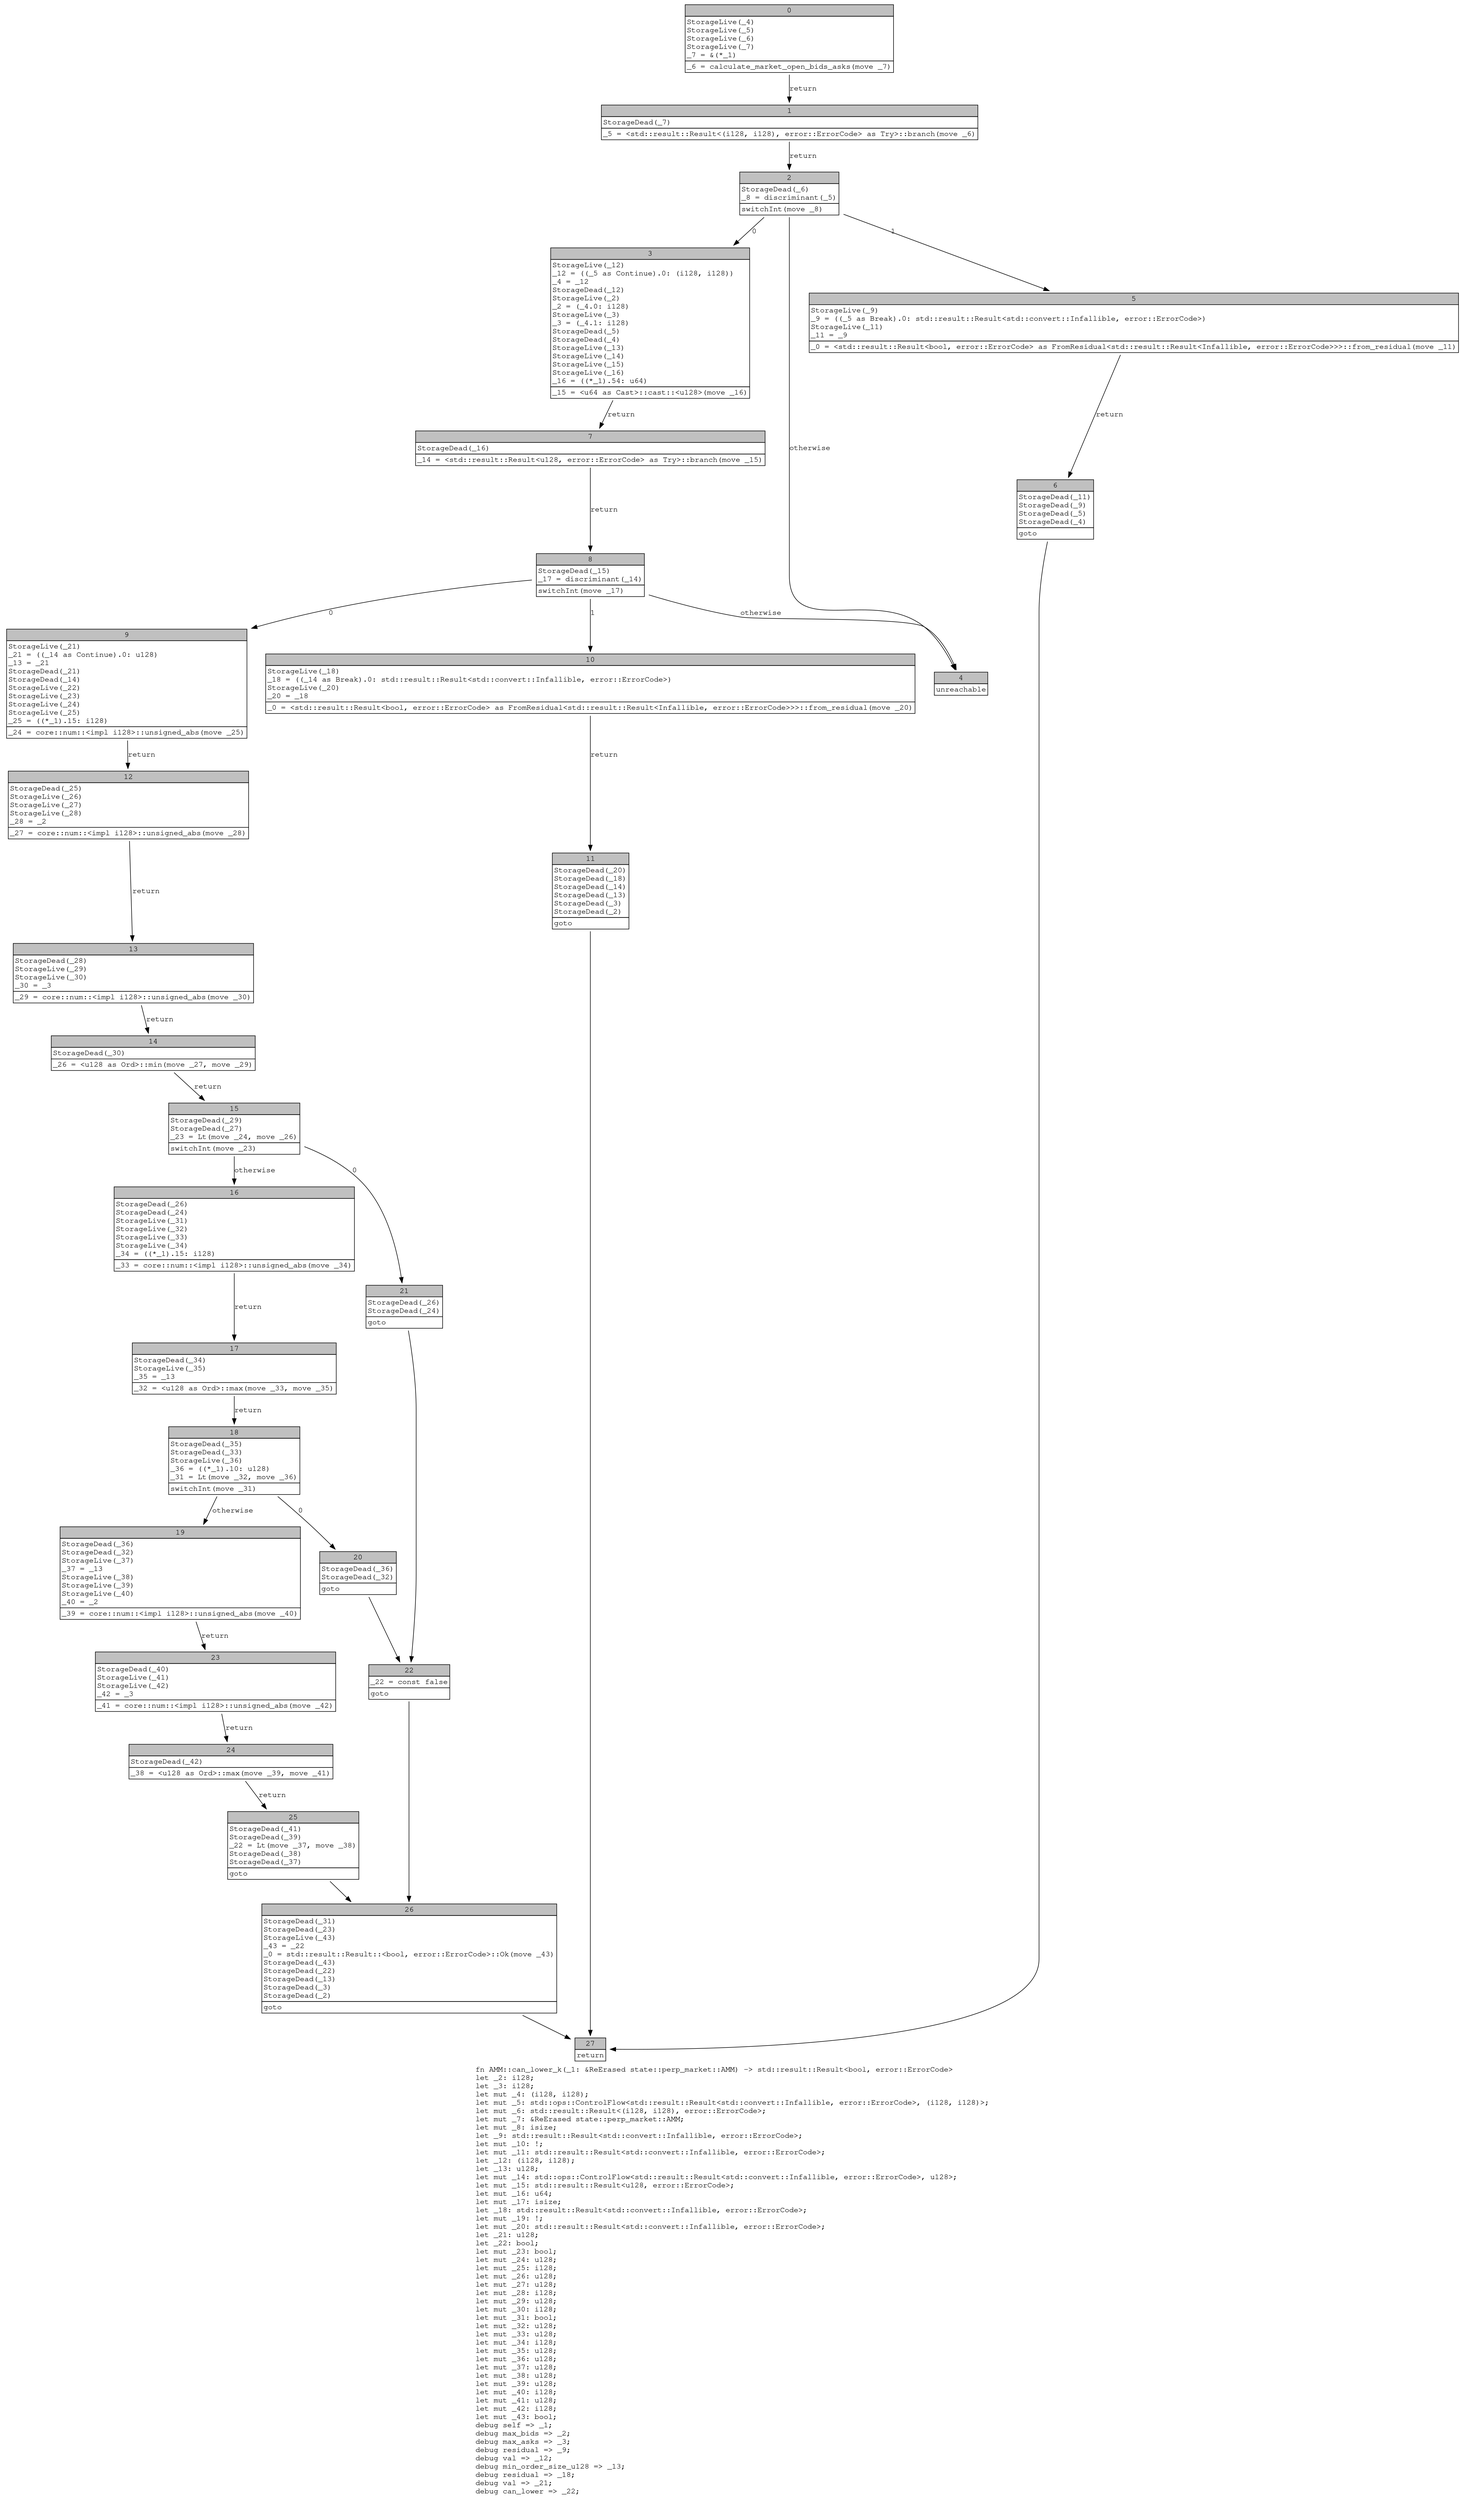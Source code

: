 digraph Mir_0_3839 {
    graph [fontname="Courier, monospace"];
    node [fontname="Courier, monospace"];
    edge [fontname="Courier, monospace"];
    label=<fn AMM::can_lower_k(_1: &amp;ReErased state::perp_market::AMM) -&gt; std::result::Result&lt;bool, error::ErrorCode&gt;<br align="left"/>let _2: i128;<br align="left"/>let _3: i128;<br align="left"/>let mut _4: (i128, i128);<br align="left"/>let mut _5: std::ops::ControlFlow&lt;std::result::Result&lt;std::convert::Infallible, error::ErrorCode&gt;, (i128, i128)&gt;;<br align="left"/>let mut _6: std::result::Result&lt;(i128, i128), error::ErrorCode&gt;;<br align="left"/>let mut _7: &amp;ReErased state::perp_market::AMM;<br align="left"/>let mut _8: isize;<br align="left"/>let _9: std::result::Result&lt;std::convert::Infallible, error::ErrorCode&gt;;<br align="left"/>let mut _10: !;<br align="left"/>let mut _11: std::result::Result&lt;std::convert::Infallible, error::ErrorCode&gt;;<br align="left"/>let _12: (i128, i128);<br align="left"/>let _13: u128;<br align="left"/>let mut _14: std::ops::ControlFlow&lt;std::result::Result&lt;std::convert::Infallible, error::ErrorCode&gt;, u128&gt;;<br align="left"/>let mut _15: std::result::Result&lt;u128, error::ErrorCode&gt;;<br align="left"/>let mut _16: u64;<br align="left"/>let mut _17: isize;<br align="left"/>let _18: std::result::Result&lt;std::convert::Infallible, error::ErrorCode&gt;;<br align="left"/>let mut _19: !;<br align="left"/>let mut _20: std::result::Result&lt;std::convert::Infallible, error::ErrorCode&gt;;<br align="left"/>let _21: u128;<br align="left"/>let _22: bool;<br align="left"/>let mut _23: bool;<br align="left"/>let mut _24: u128;<br align="left"/>let mut _25: i128;<br align="left"/>let mut _26: u128;<br align="left"/>let mut _27: u128;<br align="left"/>let mut _28: i128;<br align="left"/>let mut _29: u128;<br align="left"/>let mut _30: i128;<br align="left"/>let mut _31: bool;<br align="left"/>let mut _32: u128;<br align="left"/>let mut _33: u128;<br align="left"/>let mut _34: i128;<br align="left"/>let mut _35: u128;<br align="left"/>let mut _36: u128;<br align="left"/>let mut _37: u128;<br align="left"/>let mut _38: u128;<br align="left"/>let mut _39: u128;<br align="left"/>let mut _40: i128;<br align="left"/>let mut _41: u128;<br align="left"/>let mut _42: i128;<br align="left"/>let mut _43: bool;<br align="left"/>debug self =&gt; _1;<br align="left"/>debug max_bids =&gt; _2;<br align="left"/>debug max_asks =&gt; _3;<br align="left"/>debug residual =&gt; _9;<br align="left"/>debug val =&gt; _12;<br align="left"/>debug min_order_size_u128 =&gt; _13;<br align="left"/>debug residual =&gt; _18;<br align="left"/>debug val =&gt; _21;<br align="left"/>debug can_lower =&gt; _22;<br align="left"/>>;
    bb0__0_3839 [shape="none", label=<<table border="0" cellborder="1" cellspacing="0"><tr><td bgcolor="gray" align="center" colspan="1">0</td></tr><tr><td align="left" balign="left">StorageLive(_4)<br/>StorageLive(_5)<br/>StorageLive(_6)<br/>StorageLive(_7)<br/>_7 = &amp;(*_1)<br/></td></tr><tr><td align="left">_6 = calculate_market_open_bids_asks(move _7)</td></tr></table>>];
    bb1__0_3839 [shape="none", label=<<table border="0" cellborder="1" cellspacing="0"><tr><td bgcolor="gray" align="center" colspan="1">1</td></tr><tr><td align="left" balign="left">StorageDead(_7)<br/></td></tr><tr><td align="left">_5 = &lt;std::result::Result&lt;(i128, i128), error::ErrorCode&gt; as Try&gt;::branch(move _6)</td></tr></table>>];
    bb2__0_3839 [shape="none", label=<<table border="0" cellborder="1" cellspacing="0"><tr><td bgcolor="gray" align="center" colspan="1">2</td></tr><tr><td align="left" balign="left">StorageDead(_6)<br/>_8 = discriminant(_5)<br/></td></tr><tr><td align="left">switchInt(move _8)</td></tr></table>>];
    bb3__0_3839 [shape="none", label=<<table border="0" cellborder="1" cellspacing="0"><tr><td bgcolor="gray" align="center" colspan="1">3</td></tr><tr><td align="left" balign="left">StorageLive(_12)<br/>_12 = ((_5 as Continue).0: (i128, i128))<br/>_4 = _12<br/>StorageDead(_12)<br/>StorageLive(_2)<br/>_2 = (_4.0: i128)<br/>StorageLive(_3)<br/>_3 = (_4.1: i128)<br/>StorageDead(_5)<br/>StorageDead(_4)<br/>StorageLive(_13)<br/>StorageLive(_14)<br/>StorageLive(_15)<br/>StorageLive(_16)<br/>_16 = ((*_1).54: u64)<br/></td></tr><tr><td align="left">_15 = &lt;u64 as Cast&gt;::cast::&lt;u128&gt;(move _16)</td></tr></table>>];
    bb4__0_3839 [shape="none", label=<<table border="0" cellborder="1" cellspacing="0"><tr><td bgcolor="gray" align="center" colspan="1">4</td></tr><tr><td align="left">unreachable</td></tr></table>>];
    bb5__0_3839 [shape="none", label=<<table border="0" cellborder="1" cellspacing="0"><tr><td bgcolor="gray" align="center" colspan="1">5</td></tr><tr><td align="left" balign="left">StorageLive(_9)<br/>_9 = ((_5 as Break).0: std::result::Result&lt;std::convert::Infallible, error::ErrorCode&gt;)<br/>StorageLive(_11)<br/>_11 = _9<br/></td></tr><tr><td align="left">_0 = &lt;std::result::Result&lt;bool, error::ErrorCode&gt; as FromResidual&lt;std::result::Result&lt;Infallible, error::ErrorCode&gt;&gt;&gt;::from_residual(move _11)</td></tr></table>>];
    bb6__0_3839 [shape="none", label=<<table border="0" cellborder="1" cellspacing="0"><tr><td bgcolor="gray" align="center" colspan="1">6</td></tr><tr><td align="left" balign="left">StorageDead(_11)<br/>StorageDead(_9)<br/>StorageDead(_5)<br/>StorageDead(_4)<br/></td></tr><tr><td align="left">goto</td></tr></table>>];
    bb7__0_3839 [shape="none", label=<<table border="0" cellborder="1" cellspacing="0"><tr><td bgcolor="gray" align="center" colspan="1">7</td></tr><tr><td align="left" balign="left">StorageDead(_16)<br/></td></tr><tr><td align="left">_14 = &lt;std::result::Result&lt;u128, error::ErrorCode&gt; as Try&gt;::branch(move _15)</td></tr></table>>];
    bb8__0_3839 [shape="none", label=<<table border="0" cellborder="1" cellspacing="0"><tr><td bgcolor="gray" align="center" colspan="1">8</td></tr><tr><td align="left" balign="left">StorageDead(_15)<br/>_17 = discriminant(_14)<br/></td></tr><tr><td align="left">switchInt(move _17)</td></tr></table>>];
    bb9__0_3839 [shape="none", label=<<table border="0" cellborder="1" cellspacing="0"><tr><td bgcolor="gray" align="center" colspan="1">9</td></tr><tr><td align="left" balign="left">StorageLive(_21)<br/>_21 = ((_14 as Continue).0: u128)<br/>_13 = _21<br/>StorageDead(_21)<br/>StorageDead(_14)<br/>StorageLive(_22)<br/>StorageLive(_23)<br/>StorageLive(_24)<br/>StorageLive(_25)<br/>_25 = ((*_1).15: i128)<br/></td></tr><tr><td align="left">_24 = core::num::&lt;impl i128&gt;::unsigned_abs(move _25)</td></tr></table>>];
    bb10__0_3839 [shape="none", label=<<table border="0" cellborder="1" cellspacing="0"><tr><td bgcolor="gray" align="center" colspan="1">10</td></tr><tr><td align="left" balign="left">StorageLive(_18)<br/>_18 = ((_14 as Break).0: std::result::Result&lt;std::convert::Infallible, error::ErrorCode&gt;)<br/>StorageLive(_20)<br/>_20 = _18<br/></td></tr><tr><td align="left">_0 = &lt;std::result::Result&lt;bool, error::ErrorCode&gt; as FromResidual&lt;std::result::Result&lt;Infallible, error::ErrorCode&gt;&gt;&gt;::from_residual(move _20)</td></tr></table>>];
    bb11__0_3839 [shape="none", label=<<table border="0" cellborder="1" cellspacing="0"><tr><td bgcolor="gray" align="center" colspan="1">11</td></tr><tr><td align="left" balign="left">StorageDead(_20)<br/>StorageDead(_18)<br/>StorageDead(_14)<br/>StorageDead(_13)<br/>StorageDead(_3)<br/>StorageDead(_2)<br/></td></tr><tr><td align="left">goto</td></tr></table>>];
    bb12__0_3839 [shape="none", label=<<table border="0" cellborder="1" cellspacing="0"><tr><td bgcolor="gray" align="center" colspan="1">12</td></tr><tr><td align="left" balign="left">StorageDead(_25)<br/>StorageLive(_26)<br/>StorageLive(_27)<br/>StorageLive(_28)<br/>_28 = _2<br/></td></tr><tr><td align="left">_27 = core::num::&lt;impl i128&gt;::unsigned_abs(move _28)</td></tr></table>>];
    bb13__0_3839 [shape="none", label=<<table border="0" cellborder="1" cellspacing="0"><tr><td bgcolor="gray" align="center" colspan="1">13</td></tr><tr><td align="left" balign="left">StorageDead(_28)<br/>StorageLive(_29)<br/>StorageLive(_30)<br/>_30 = _3<br/></td></tr><tr><td align="left">_29 = core::num::&lt;impl i128&gt;::unsigned_abs(move _30)</td></tr></table>>];
    bb14__0_3839 [shape="none", label=<<table border="0" cellborder="1" cellspacing="0"><tr><td bgcolor="gray" align="center" colspan="1">14</td></tr><tr><td align="left" balign="left">StorageDead(_30)<br/></td></tr><tr><td align="left">_26 = &lt;u128 as Ord&gt;::min(move _27, move _29)</td></tr></table>>];
    bb15__0_3839 [shape="none", label=<<table border="0" cellborder="1" cellspacing="0"><tr><td bgcolor="gray" align="center" colspan="1">15</td></tr><tr><td align="left" balign="left">StorageDead(_29)<br/>StorageDead(_27)<br/>_23 = Lt(move _24, move _26)<br/></td></tr><tr><td align="left">switchInt(move _23)</td></tr></table>>];
    bb16__0_3839 [shape="none", label=<<table border="0" cellborder="1" cellspacing="0"><tr><td bgcolor="gray" align="center" colspan="1">16</td></tr><tr><td align="left" balign="left">StorageDead(_26)<br/>StorageDead(_24)<br/>StorageLive(_31)<br/>StorageLive(_32)<br/>StorageLive(_33)<br/>StorageLive(_34)<br/>_34 = ((*_1).15: i128)<br/></td></tr><tr><td align="left">_33 = core::num::&lt;impl i128&gt;::unsigned_abs(move _34)</td></tr></table>>];
    bb17__0_3839 [shape="none", label=<<table border="0" cellborder="1" cellspacing="0"><tr><td bgcolor="gray" align="center" colspan="1">17</td></tr><tr><td align="left" balign="left">StorageDead(_34)<br/>StorageLive(_35)<br/>_35 = _13<br/></td></tr><tr><td align="left">_32 = &lt;u128 as Ord&gt;::max(move _33, move _35)</td></tr></table>>];
    bb18__0_3839 [shape="none", label=<<table border="0" cellborder="1" cellspacing="0"><tr><td bgcolor="gray" align="center" colspan="1">18</td></tr><tr><td align="left" balign="left">StorageDead(_35)<br/>StorageDead(_33)<br/>StorageLive(_36)<br/>_36 = ((*_1).10: u128)<br/>_31 = Lt(move _32, move _36)<br/></td></tr><tr><td align="left">switchInt(move _31)</td></tr></table>>];
    bb19__0_3839 [shape="none", label=<<table border="0" cellborder="1" cellspacing="0"><tr><td bgcolor="gray" align="center" colspan="1">19</td></tr><tr><td align="left" balign="left">StorageDead(_36)<br/>StorageDead(_32)<br/>StorageLive(_37)<br/>_37 = _13<br/>StorageLive(_38)<br/>StorageLive(_39)<br/>StorageLive(_40)<br/>_40 = _2<br/></td></tr><tr><td align="left">_39 = core::num::&lt;impl i128&gt;::unsigned_abs(move _40)</td></tr></table>>];
    bb20__0_3839 [shape="none", label=<<table border="0" cellborder="1" cellspacing="0"><tr><td bgcolor="gray" align="center" colspan="1">20</td></tr><tr><td align="left" balign="left">StorageDead(_36)<br/>StorageDead(_32)<br/></td></tr><tr><td align="left">goto</td></tr></table>>];
    bb21__0_3839 [shape="none", label=<<table border="0" cellborder="1" cellspacing="0"><tr><td bgcolor="gray" align="center" colspan="1">21</td></tr><tr><td align="left" balign="left">StorageDead(_26)<br/>StorageDead(_24)<br/></td></tr><tr><td align="left">goto</td></tr></table>>];
    bb22__0_3839 [shape="none", label=<<table border="0" cellborder="1" cellspacing="0"><tr><td bgcolor="gray" align="center" colspan="1">22</td></tr><tr><td align="left" balign="left">_22 = const false<br/></td></tr><tr><td align="left">goto</td></tr></table>>];
    bb23__0_3839 [shape="none", label=<<table border="0" cellborder="1" cellspacing="0"><tr><td bgcolor="gray" align="center" colspan="1">23</td></tr><tr><td align="left" balign="left">StorageDead(_40)<br/>StorageLive(_41)<br/>StorageLive(_42)<br/>_42 = _3<br/></td></tr><tr><td align="left">_41 = core::num::&lt;impl i128&gt;::unsigned_abs(move _42)</td></tr></table>>];
    bb24__0_3839 [shape="none", label=<<table border="0" cellborder="1" cellspacing="0"><tr><td bgcolor="gray" align="center" colspan="1">24</td></tr><tr><td align="left" balign="left">StorageDead(_42)<br/></td></tr><tr><td align="left">_38 = &lt;u128 as Ord&gt;::max(move _39, move _41)</td></tr></table>>];
    bb25__0_3839 [shape="none", label=<<table border="0" cellborder="1" cellspacing="0"><tr><td bgcolor="gray" align="center" colspan="1">25</td></tr><tr><td align="left" balign="left">StorageDead(_41)<br/>StorageDead(_39)<br/>_22 = Lt(move _37, move _38)<br/>StorageDead(_38)<br/>StorageDead(_37)<br/></td></tr><tr><td align="left">goto</td></tr></table>>];
    bb26__0_3839 [shape="none", label=<<table border="0" cellborder="1" cellspacing="0"><tr><td bgcolor="gray" align="center" colspan="1">26</td></tr><tr><td align="left" balign="left">StorageDead(_31)<br/>StorageDead(_23)<br/>StorageLive(_43)<br/>_43 = _22<br/>_0 = std::result::Result::&lt;bool, error::ErrorCode&gt;::Ok(move _43)<br/>StorageDead(_43)<br/>StorageDead(_22)<br/>StorageDead(_13)<br/>StorageDead(_3)<br/>StorageDead(_2)<br/></td></tr><tr><td align="left">goto</td></tr></table>>];
    bb27__0_3839 [shape="none", label=<<table border="0" cellborder="1" cellspacing="0"><tr><td bgcolor="gray" align="center" colspan="1">27</td></tr><tr><td align="left">return</td></tr></table>>];
    bb0__0_3839 -> bb1__0_3839 [label="return"];
    bb1__0_3839 -> bb2__0_3839 [label="return"];
    bb2__0_3839 -> bb3__0_3839 [label="0"];
    bb2__0_3839 -> bb5__0_3839 [label="1"];
    bb2__0_3839 -> bb4__0_3839 [label="otherwise"];
    bb3__0_3839 -> bb7__0_3839 [label="return"];
    bb5__0_3839 -> bb6__0_3839 [label="return"];
    bb6__0_3839 -> bb27__0_3839 [label=""];
    bb7__0_3839 -> bb8__0_3839 [label="return"];
    bb8__0_3839 -> bb9__0_3839 [label="0"];
    bb8__0_3839 -> bb10__0_3839 [label="1"];
    bb8__0_3839 -> bb4__0_3839 [label="otherwise"];
    bb9__0_3839 -> bb12__0_3839 [label="return"];
    bb10__0_3839 -> bb11__0_3839 [label="return"];
    bb11__0_3839 -> bb27__0_3839 [label=""];
    bb12__0_3839 -> bb13__0_3839 [label="return"];
    bb13__0_3839 -> bb14__0_3839 [label="return"];
    bb14__0_3839 -> bb15__0_3839 [label="return"];
    bb15__0_3839 -> bb21__0_3839 [label="0"];
    bb15__0_3839 -> bb16__0_3839 [label="otherwise"];
    bb16__0_3839 -> bb17__0_3839 [label="return"];
    bb17__0_3839 -> bb18__0_3839 [label="return"];
    bb18__0_3839 -> bb20__0_3839 [label="0"];
    bb18__0_3839 -> bb19__0_3839 [label="otherwise"];
    bb19__0_3839 -> bb23__0_3839 [label="return"];
    bb20__0_3839 -> bb22__0_3839 [label=""];
    bb21__0_3839 -> bb22__0_3839 [label=""];
    bb22__0_3839 -> bb26__0_3839 [label=""];
    bb23__0_3839 -> bb24__0_3839 [label="return"];
    bb24__0_3839 -> bb25__0_3839 [label="return"];
    bb25__0_3839 -> bb26__0_3839 [label=""];
    bb26__0_3839 -> bb27__0_3839 [label=""];
}
